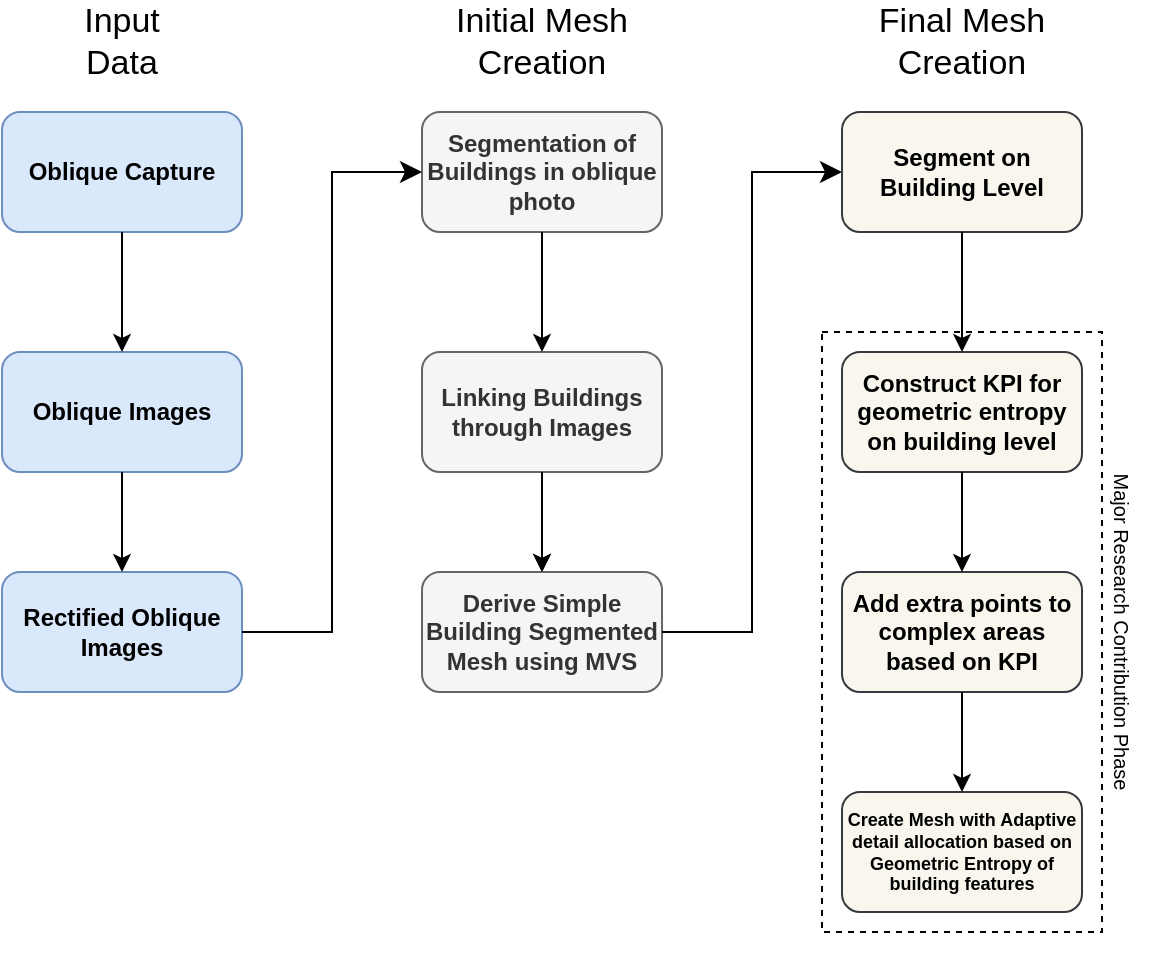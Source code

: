 <mxfile version="24.9.3">
  <diagram name="Pagina-1" id="j0q-M3zI3Chthzf9emS8">
    <mxGraphModel dx="2486" dy="878" grid="1" gridSize="10" guides="1" tooltips="1" connect="1" arrows="1" fold="1" page="1" pageScale="1" pageWidth="827" pageHeight="1169" math="0" shadow="0">
      <root>
        <mxCell id="0" />
        <mxCell id="1" parent="0" />
        <mxCell id="_iwNHxtDADa4gL8woHnr-27" value="" style="rounded=0;whiteSpace=wrap;html=1;dashed=1;" vertex="1" parent="1">
          <mxGeometry x="-80" y="450" width="140" height="300" as="geometry" />
        </mxCell>
        <mxCell id="D2xmy1rbkFpZi_v9BKto-1" value="&lt;b&gt;Oblique Images&lt;/b&gt;" style="rounded=1;whiteSpace=wrap;html=1;fillColor=#dae8fc;strokeColor=#6c8ebf;" parent="1" vertex="1">
          <mxGeometry x="-490" y="460" width="120" height="60" as="geometry" />
        </mxCell>
        <mxCell id="D2xmy1rbkFpZi_v9BKto-2" value="&lt;b&gt;Rectified Oblique Images&lt;/b&gt;" style="rounded=1;whiteSpace=wrap;html=1;fillColor=#dae8fc;strokeColor=#6c8ebf;" parent="1" vertex="1">
          <mxGeometry x="-490" y="570" width="120" height="60" as="geometry" />
        </mxCell>
        <mxCell id="D2xmy1rbkFpZi_v9BKto-3" value="&lt;b&gt;Oblique Capture&lt;/b&gt;" style="rounded=1;whiteSpace=wrap;html=1;fillColor=#dae8fc;strokeColor=#6c8ebf;" parent="1" vertex="1">
          <mxGeometry x="-490" y="340" width="120" height="60" as="geometry" />
        </mxCell>
        <mxCell id="_iwNHxtDADa4gL8woHnr-1" value="Input Data" style="text;html=1;align=center;verticalAlign=middle;whiteSpace=wrap;rounded=0;strokeWidth=1;fontSize=17;" vertex="1" parent="1">
          <mxGeometry x="-460" y="290" width="60" height="30" as="geometry" />
        </mxCell>
        <mxCell id="_iwNHxtDADa4gL8woHnr-2" value="" style="endArrow=classic;html=1;rounded=0;entryX=0.5;entryY=0;entryDx=0;entryDy=0;exitX=0.5;exitY=1;exitDx=0;exitDy=0;" edge="1" parent="1" source="D2xmy1rbkFpZi_v9BKto-3" target="D2xmy1rbkFpZi_v9BKto-1">
          <mxGeometry width="50" height="50" relative="1" as="geometry">
            <mxPoint x="470" y="570" as="sourcePoint" />
            <mxPoint x="520" y="520" as="targetPoint" />
          </mxGeometry>
        </mxCell>
        <mxCell id="_iwNHxtDADa4gL8woHnr-3" value="" style="endArrow=classic;html=1;rounded=0;entryX=0.5;entryY=0;entryDx=0;entryDy=0;" edge="1" parent="1" target="D2xmy1rbkFpZi_v9BKto-2">
          <mxGeometry width="50" height="50" relative="1" as="geometry">
            <mxPoint x="-430" y="520" as="sourcePoint" />
            <mxPoint x="-430.34" y="560" as="targetPoint" />
          </mxGeometry>
        </mxCell>
        <mxCell id="_iwNHxtDADa4gL8woHnr-4" value="&lt;b&gt;Segmentation of Buildings in oblique photo&lt;/b&gt;" style="rounded=1;whiteSpace=wrap;html=1;fillColor=#f5f5f5;fontColor=#333333;strokeColor=#666666;" vertex="1" parent="1">
          <mxGeometry x="-280" y="340" width="120" height="60" as="geometry" />
        </mxCell>
        <mxCell id="_iwNHxtDADa4gL8woHnr-26" value="" style="edgeStyle=orthogonalEdgeStyle;rounded=0;orthogonalLoop=1;jettySize=auto;html=1;" edge="1" parent="1" source="_iwNHxtDADa4gL8woHnr-5" target="_iwNHxtDADa4gL8woHnr-8">
          <mxGeometry relative="1" as="geometry" />
        </mxCell>
        <mxCell id="_iwNHxtDADa4gL8woHnr-5" value="&lt;b&gt;Linking Buildings through Images&lt;/b&gt;" style="rounded=1;whiteSpace=wrap;html=1;fillColor=#f5f5f5;fontColor=#333333;strokeColor=#666666;" vertex="1" parent="1">
          <mxGeometry x="-280" y="460" width="120" height="60" as="geometry" />
        </mxCell>
        <mxCell id="_iwNHxtDADa4gL8woHnr-6" value="" style="edgeStyle=elbowEdgeStyle;elbow=horizontal;endArrow=classic;html=1;curved=0;rounded=0;endSize=8;startSize=8;exitX=1;exitY=0.5;exitDx=0;exitDy=0;entryX=0;entryY=0.5;entryDx=0;entryDy=0;" edge="1" parent="1" source="D2xmy1rbkFpZi_v9BKto-2" target="_iwNHxtDADa4gL8woHnr-4">
          <mxGeometry width="50" height="50" relative="1" as="geometry">
            <mxPoint y="450" as="sourcePoint" />
            <mxPoint x="50" y="400" as="targetPoint" />
          </mxGeometry>
        </mxCell>
        <mxCell id="_iwNHxtDADa4gL8woHnr-7" value="" style="endArrow=classic;html=1;rounded=0;exitX=0.5;exitY=1;exitDx=0;exitDy=0;entryX=0.5;entryY=0;entryDx=0;entryDy=0;" edge="1" parent="1" source="_iwNHxtDADa4gL8woHnr-4" target="_iwNHxtDADa4gL8woHnr-5">
          <mxGeometry width="50" height="50" relative="1" as="geometry">
            <mxPoint y="450" as="sourcePoint" />
            <mxPoint x="50" y="400" as="targetPoint" />
          </mxGeometry>
        </mxCell>
        <mxCell id="_iwNHxtDADa4gL8woHnr-8" value="&lt;b&gt;Derive Simple Building Segmented Mesh using MVS&lt;/b&gt;" style="rounded=1;whiteSpace=wrap;html=1;fillColor=#f5f5f5;fontColor=#333333;strokeColor=#666666;" vertex="1" parent="1">
          <mxGeometry x="-280" y="570" width="120" height="60" as="geometry" />
        </mxCell>
        <mxCell id="_iwNHxtDADa4gL8woHnr-9" value="" style="endArrow=classic;html=1;rounded=0;entryX=0.5;entryY=0;entryDx=0;entryDy=0;" edge="1" parent="1" target="_iwNHxtDADa4gL8woHnr-8">
          <mxGeometry width="50" height="50" relative="1" as="geometry">
            <mxPoint x="-220" y="520" as="sourcePoint" />
            <mxPoint x="-220.34" y="560" as="targetPoint" />
          </mxGeometry>
        </mxCell>
        <mxCell id="_iwNHxtDADa4gL8woHnr-10" value="Initial Mesh Creation" style="text;html=1;align=center;verticalAlign=middle;whiteSpace=wrap;rounded=0;strokeWidth=1;fontSize=17;" vertex="1" parent="1">
          <mxGeometry x="-280" y="290" width="120" height="30" as="geometry" />
        </mxCell>
        <mxCell id="_iwNHxtDADa4gL8woHnr-11" value="&lt;b&gt;Construct KPI for geometric entropy on building level&lt;/b&gt;" style="rounded=1;whiteSpace=wrap;html=1;fillColor=#f9f7ed;strokeColor=#36393d;" vertex="1" parent="1">
          <mxGeometry x="-70" y="460" width="120" height="60" as="geometry" />
        </mxCell>
        <mxCell id="_iwNHxtDADa4gL8woHnr-12" value="" style="edgeStyle=elbowEdgeStyle;elbow=horizontal;endArrow=classic;html=1;curved=0;rounded=0;endSize=8;startSize=8;exitX=1;exitY=0.5;exitDx=0;exitDy=0;entryX=0;entryY=0.5;entryDx=0;entryDy=0;" edge="1" parent="1" source="_iwNHxtDADa4gL8woHnr-8" target="_iwNHxtDADa4gL8woHnr-22">
          <mxGeometry width="50" height="50" relative="1" as="geometry">
            <mxPoint x="-80" y="710" as="sourcePoint" />
            <mxPoint x="10" y="480" as="targetPoint" />
          </mxGeometry>
        </mxCell>
        <mxCell id="_iwNHxtDADa4gL8woHnr-13" value="&lt;b&gt;Add extra points to complex areas based on KPI&lt;/b&gt;" style="rounded=1;whiteSpace=wrap;html=1;fillColor=#f9f7ed;strokeColor=#36393d;" vertex="1" parent="1">
          <mxGeometry x="-70" y="570" width="120" height="60" as="geometry" />
        </mxCell>
        <mxCell id="_iwNHxtDADa4gL8woHnr-14" value="" style="endArrow=classic;html=1;rounded=0;entryX=0.5;entryY=0;entryDx=0;entryDy=0;" edge="1" parent="1" target="_iwNHxtDADa4gL8woHnr-13">
          <mxGeometry width="50" height="50" relative="1" as="geometry">
            <mxPoint x="-10" y="520" as="sourcePoint" />
            <mxPoint x="-10.34" y="560" as="targetPoint" />
          </mxGeometry>
        </mxCell>
        <mxCell id="_iwNHxtDADa4gL8woHnr-15" value="&lt;b&gt;Create Mesh with Adaptive detail allocation based on Geometric Entropy of building features&lt;/b&gt;" style="rounded=1;whiteSpace=wrap;html=1;fontSize=9;fillColor=#f9f7ed;strokeColor=#36393d;" vertex="1" parent="1">
          <mxGeometry x="-70" y="680" width="120" height="60" as="geometry" />
        </mxCell>
        <mxCell id="_iwNHxtDADa4gL8woHnr-16" value="" style="endArrow=classic;html=1;rounded=0;entryX=0.5;entryY=0;entryDx=0;entryDy=0;" edge="1" parent="1" target="_iwNHxtDADa4gL8woHnr-15">
          <mxGeometry width="50" height="50" relative="1" as="geometry">
            <mxPoint x="-10" y="630" as="sourcePoint" />
            <mxPoint x="-10.34" y="670" as="targetPoint" />
          </mxGeometry>
        </mxCell>
        <mxCell id="_iwNHxtDADa4gL8woHnr-17" value="Final Mesh Creation" style="text;html=1;align=center;verticalAlign=middle;whiteSpace=wrap;rounded=0;strokeWidth=1;fontSize=17;" vertex="1" parent="1">
          <mxGeometry x="-70" y="290" width="120" height="30" as="geometry" />
        </mxCell>
        <mxCell id="_iwNHxtDADa4gL8woHnr-22" value="&lt;b&gt;Segment on Building Level&lt;/b&gt;" style="rounded=1;whiteSpace=wrap;html=1;fillColor=#f9f7ed;strokeColor=#36393d;" vertex="1" parent="1">
          <mxGeometry x="-70" y="340" width="120" height="60" as="geometry" />
        </mxCell>
        <mxCell id="_iwNHxtDADa4gL8woHnr-23" value="" style="endArrow=classic;html=1;rounded=0;exitX=0.5;exitY=1;exitDx=0;exitDy=0;entryX=0.5;entryY=0;entryDx=0;entryDy=0;" edge="1" parent="1" source="_iwNHxtDADa4gL8woHnr-22" target="_iwNHxtDADa4gL8woHnr-11">
          <mxGeometry width="50" height="50" relative="1" as="geometry">
            <mxPoint x="110" y="430" as="sourcePoint" />
            <mxPoint x="110.34" y="490" as="targetPoint" />
          </mxGeometry>
        </mxCell>
        <mxCell id="_iwNHxtDADa4gL8woHnr-28" value="Major Research Contribution Phase" style="text;html=1;align=center;verticalAlign=middle;whiteSpace=wrap;rounded=0;strokeWidth=1;fontSize=10;rotation=90;" vertex="1" parent="1">
          <mxGeometry x="-100" y="585" width="340" height="30" as="geometry" />
        </mxCell>
      </root>
    </mxGraphModel>
  </diagram>
</mxfile>
